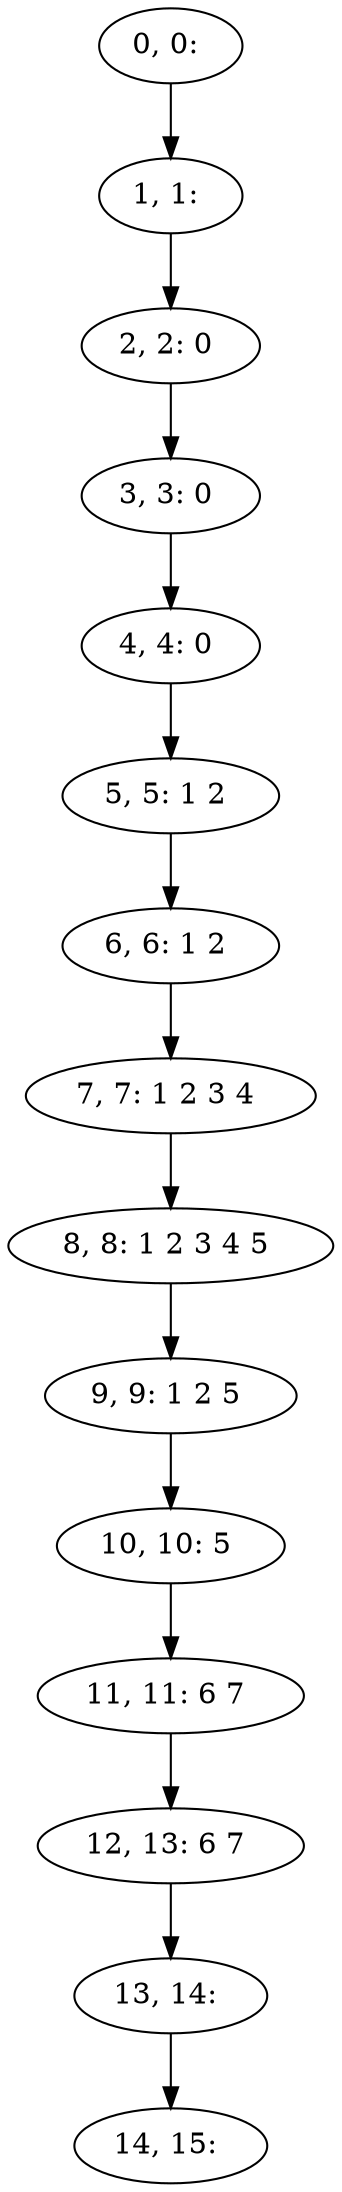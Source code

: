 digraph G {
0[label="0, 0: "];
1[label="1, 1: "];
2[label="2, 2: 0 "];
3[label="3, 3: 0 "];
4[label="4, 4: 0 "];
5[label="5, 5: 1 2 "];
6[label="6, 6: 1 2 "];
7[label="7, 7: 1 2 3 4 "];
8[label="8, 8: 1 2 3 4 5 "];
9[label="9, 9: 1 2 5 "];
10[label="10, 10: 5 "];
11[label="11, 11: 6 7 "];
12[label="12, 13: 6 7 "];
13[label="13, 14: "];
14[label="14, 15: "];
0->1 ;
1->2 ;
2->3 ;
3->4 ;
4->5 ;
5->6 ;
6->7 ;
7->8 ;
8->9 ;
9->10 ;
10->11 ;
11->12 ;
12->13 ;
13->14 ;
}
